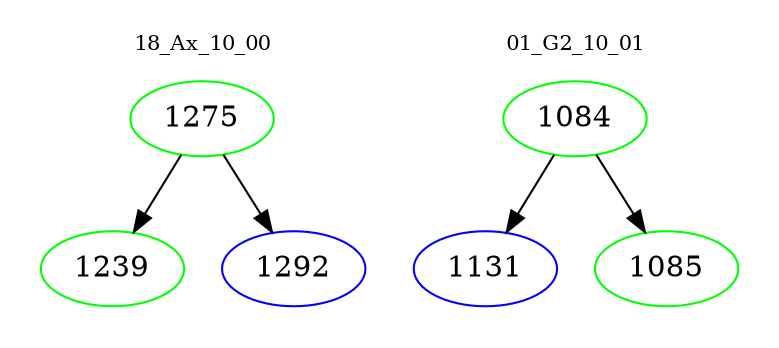 digraph{
subgraph cluster_0 {
color = white
label = "18_Ax_10_00";
fontsize=10;
T0_1275 [label="1275", color="green"]
T0_1275 -> T0_1239 [color="black"]
T0_1239 [label="1239", color="green"]
T0_1275 -> T0_1292 [color="black"]
T0_1292 [label="1292", color="blue"]
}
subgraph cluster_1 {
color = white
label = "01_G2_10_01";
fontsize=10;
T1_1084 [label="1084", color="green"]
T1_1084 -> T1_1131 [color="black"]
T1_1131 [label="1131", color="blue"]
T1_1084 -> T1_1085 [color="black"]
T1_1085 [label="1085", color="green"]
}
}
